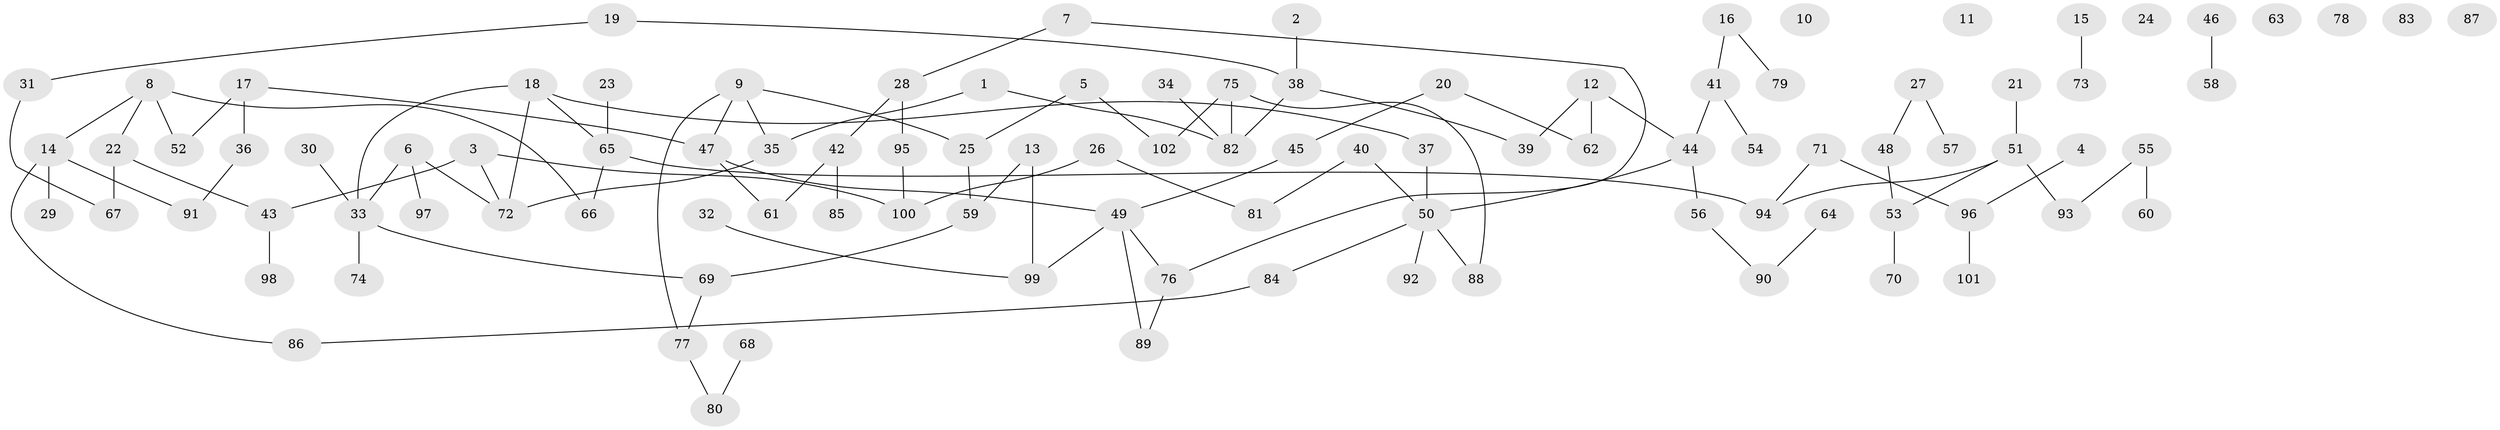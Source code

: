 // Generated by graph-tools (version 1.1) at 2025/25/03/09/25 03:25:17]
// undirected, 102 vertices, 109 edges
graph export_dot {
graph [start="1"]
  node [color=gray90,style=filled];
  1;
  2;
  3;
  4;
  5;
  6;
  7;
  8;
  9;
  10;
  11;
  12;
  13;
  14;
  15;
  16;
  17;
  18;
  19;
  20;
  21;
  22;
  23;
  24;
  25;
  26;
  27;
  28;
  29;
  30;
  31;
  32;
  33;
  34;
  35;
  36;
  37;
  38;
  39;
  40;
  41;
  42;
  43;
  44;
  45;
  46;
  47;
  48;
  49;
  50;
  51;
  52;
  53;
  54;
  55;
  56;
  57;
  58;
  59;
  60;
  61;
  62;
  63;
  64;
  65;
  66;
  67;
  68;
  69;
  70;
  71;
  72;
  73;
  74;
  75;
  76;
  77;
  78;
  79;
  80;
  81;
  82;
  83;
  84;
  85;
  86;
  87;
  88;
  89;
  90;
  91;
  92;
  93;
  94;
  95;
  96;
  97;
  98;
  99;
  100;
  101;
  102;
  1 -- 35;
  1 -- 82;
  2 -- 38;
  3 -- 43;
  3 -- 72;
  3 -- 100;
  4 -- 96;
  5 -- 25;
  5 -- 102;
  6 -- 33;
  6 -- 72;
  6 -- 97;
  7 -- 28;
  7 -- 76;
  8 -- 14;
  8 -- 22;
  8 -- 52;
  8 -- 66;
  9 -- 25;
  9 -- 35;
  9 -- 47;
  9 -- 77;
  12 -- 39;
  12 -- 44;
  12 -- 62;
  13 -- 59;
  13 -- 99;
  14 -- 29;
  14 -- 86;
  14 -- 91;
  15 -- 73;
  16 -- 41;
  16 -- 79;
  17 -- 36;
  17 -- 47;
  17 -- 52;
  18 -- 33;
  18 -- 37;
  18 -- 65;
  18 -- 72;
  19 -- 31;
  19 -- 38;
  20 -- 45;
  20 -- 62;
  21 -- 51;
  22 -- 43;
  22 -- 67;
  23 -- 65;
  25 -- 59;
  26 -- 81;
  26 -- 100;
  27 -- 48;
  27 -- 57;
  28 -- 42;
  28 -- 95;
  30 -- 33;
  31 -- 67;
  32 -- 99;
  33 -- 69;
  33 -- 74;
  34 -- 82;
  35 -- 72;
  36 -- 91;
  37 -- 50;
  38 -- 39;
  38 -- 82;
  40 -- 50;
  40 -- 81;
  41 -- 44;
  41 -- 54;
  42 -- 61;
  42 -- 85;
  43 -- 98;
  44 -- 50;
  44 -- 56;
  45 -- 49;
  46 -- 58;
  47 -- 49;
  47 -- 61;
  48 -- 53;
  49 -- 76;
  49 -- 89;
  49 -- 99;
  50 -- 84;
  50 -- 88;
  50 -- 92;
  51 -- 53;
  51 -- 93;
  51 -- 94;
  53 -- 70;
  55 -- 60;
  55 -- 93;
  56 -- 90;
  59 -- 69;
  64 -- 90;
  65 -- 66;
  65 -- 94;
  68 -- 80;
  69 -- 77;
  71 -- 94;
  71 -- 96;
  75 -- 82;
  75 -- 88;
  75 -- 102;
  76 -- 89;
  77 -- 80;
  84 -- 86;
  95 -- 100;
  96 -- 101;
}
